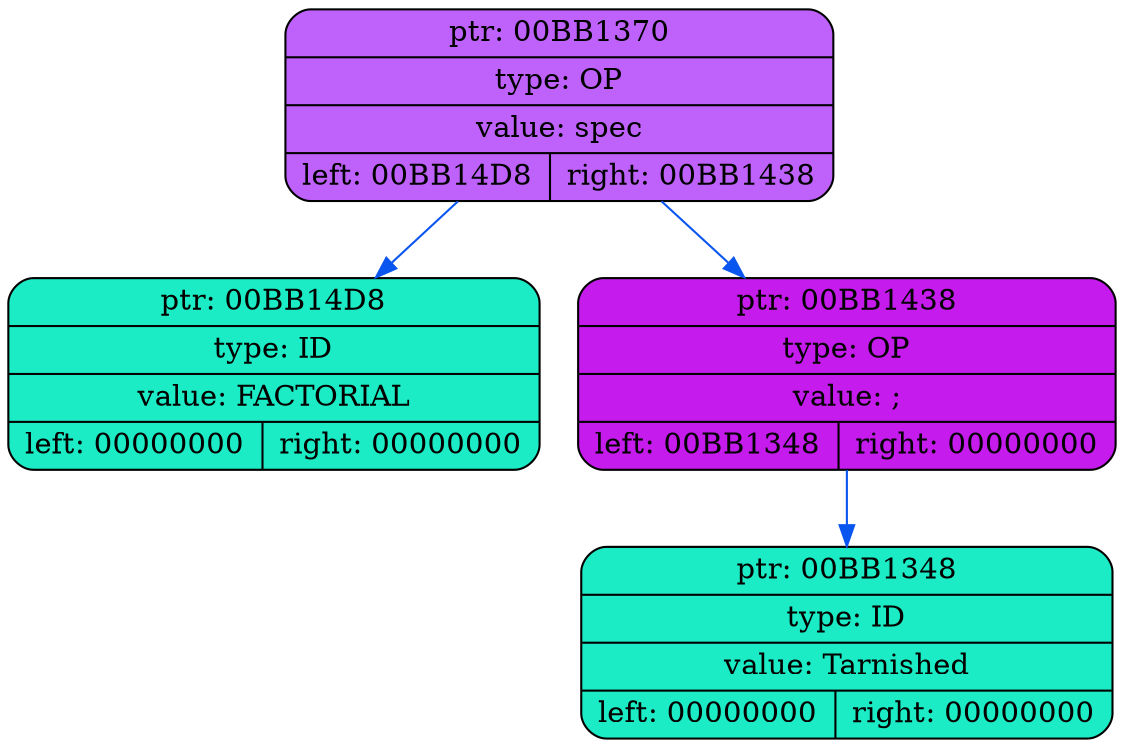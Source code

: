 digraph
{
    rankdir=TP

        node00BB1370[shape=record,style="rounded,filled",fillcolor="#BF62FC",label="{ ptr: 00BB1370 | type: OP | value: spec| { left: 00BB14D8 | right: 00BB1438 }}"];
    node00BB1370 -> node00BB14D8[color="#0855F0"]
    node00BB14D8[shape=record,style="rounded,filled",fillcolor="#1BECC5",label="{ ptr: 00BB14D8 | type: ID | value: FACTORIAL| { left: 00000000 | right: 00000000 }}"];
    node00BB1370 -> node00BB1438[color="#0855F0"]
    node00BB1438[shape=record,style="rounded,filled",fillcolor="#C51BEC",label="{ ptr: 00BB1438 | type: OP | value: ;| { left: 00BB1348 | right: 00000000 }}"];
    node00BB1438 -> node00BB1348[color="#0855F0"]
    node00BB1348[shape=record,style="rounded,filled",fillcolor="#1BECC5",label="{ ptr: 00BB1348 | type: ID | value: Tarnished| { left: 00000000 | right: 00000000 }}"];
}
